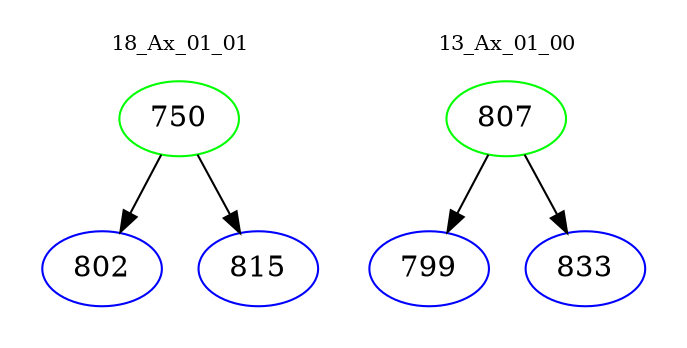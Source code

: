 digraph{
subgraph cluster_0 {
color = white
label = "18_Ax_01_01";
fontsize=10;
T0_750 [label="750", color="green"]
T0_750 -> T0_802 [color="black"]
T0_802 [label="802", color="blue"]
T0_750 -> T0_815 [color="black"]
T0_815 [label="815", color="blue"]
}
subgraph cluster_1 {
color = white
label = "13_Ax_01_00";
fontsize=10;
T1_807 [label="807", color="green"]
T1_807 -> T1_799 [color="black"]
T1_799 [label="799", color="blue"]
T1_807 -> T1_833 [color="black"]
T1_833 [label="833", color="blue"]
}
}

